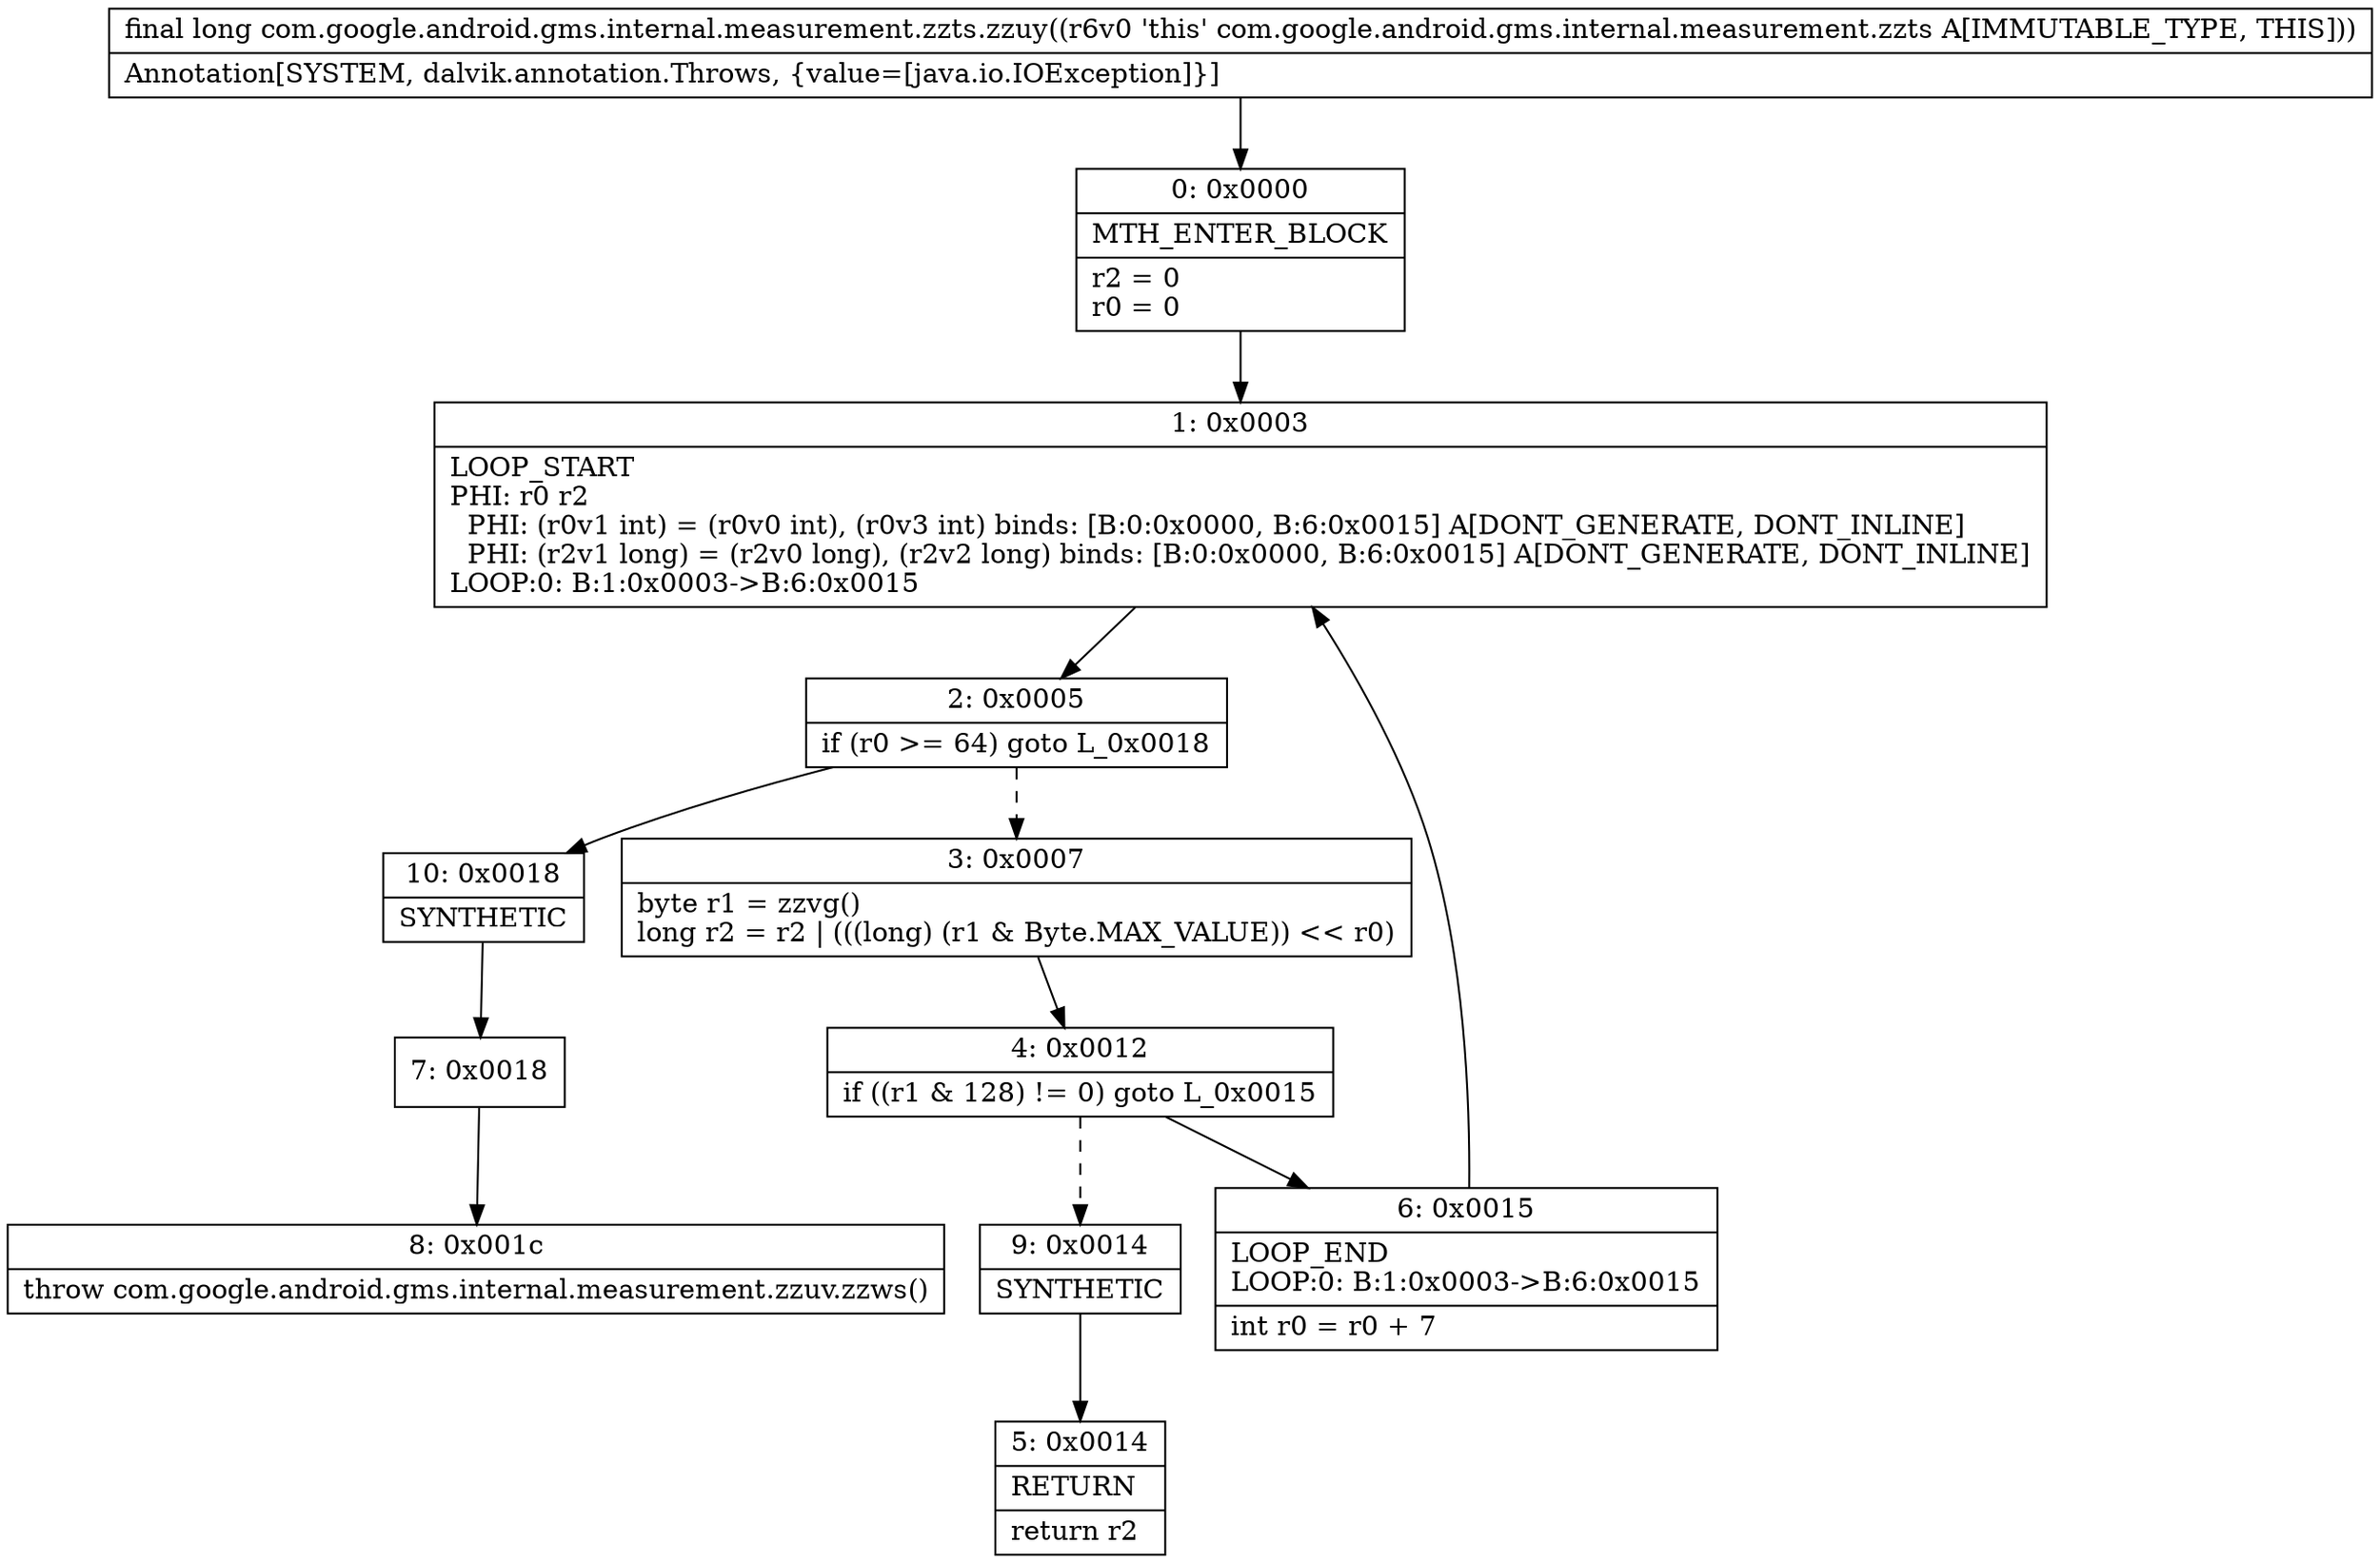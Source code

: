 digraph "CFG forcom.google.android.gms.internal.measurement.zzts.zzuy()J" {
Node_0 [shape=record,label="{0\:\ 0x0000|MTH_ENTER_BLOCK\l|r2 = 0\lr0 = 0\l}"];
Node_1 [shape=record,label="{1\:\ 0x0003|LOOP_START\lPHI: r0 r2 \l  PHI: (r0v1 int) = (r0v0 int), (r0v3 int) binds: [B:0:0x0000, B:6:0x0015] A[DONT_GENERATE, DONT_INLINE]\l  PHI: (r2v1 long) = (r2v0 long), (r2v2 long) binds: [B:0:0x0000, B:6:0x0015] A[DONT_GENERATE, DONT_INLINE]\lLOOP:0: B:1:0x0003\-\>B:6:0x0015\l}"];
Node_2 [shape=record,label="{2\:\ 0x0005|if (r0 \>= 64) goto L_0x0018\l}"];
Node_3 [shape=record,label="{3\:\ 0x0007|byte r1 = zzvg()\llong r2 = r2 \| (((long) (r1 & Byte.MAX_VALUE)) \<\< r0)\l}"];
Node_4 [shape=record,label="{4\:\ 0x0012|if ((r1 & 128) != 0) goto L_0x0015\l}"];
Node_5 [shape=record,label="{5\:\ 0x0014|RETURN\l|return r2\l}"];
Node_6 [shape=record,label="{6\:\ 0x0015|LOOP_END\lLOOP:0: B:1:0x0003\-\>B:6:0x0015\l|int r0 = r0 + 7\l}"];
Node_7 [shape=record,label="{7\:\ 0x0018}"];
Node_8 [shape=record,label="{8\:\ 0x001c|throw com.google.android.gms.internal.measurement.zzuv.zzws()\l}"];
Node_9 [shape=record,label="{9\:\ 0x0014|SYNTHETIC\l}"];
Node_10 [shape=record,label="{10\:\ 0x0018|SYNTHETIC\l}"];
MethodNode[shape=record,label="{final long com.google.android.gms.internal.measurement.zzts.zzuy((r6v0 'this' com.google.android.gms.internal.measurement.zzts A[IMMUTABLE_TYPE, THIS]))  | Annotation[SYSTEM, dalvik.annotation.Throws, \{value=[java.io.IOException]\}]\l}"];
MethodNode -> Node_0;
Node_0 -> Node_1;
Node_1 -> Node_2;
Node_2 -> Node_3[style=dashed];
Node_2 -> Node_10;
Node_3 -> Node_4;
Node_4 -> Node_6;
Node_4 -> Node_9[style=dashed];
Node_6 -> Node_1;
Node_7 -> Node_8;
Node_9 -> Node_5;
Node_10 -> Node_7;
}

